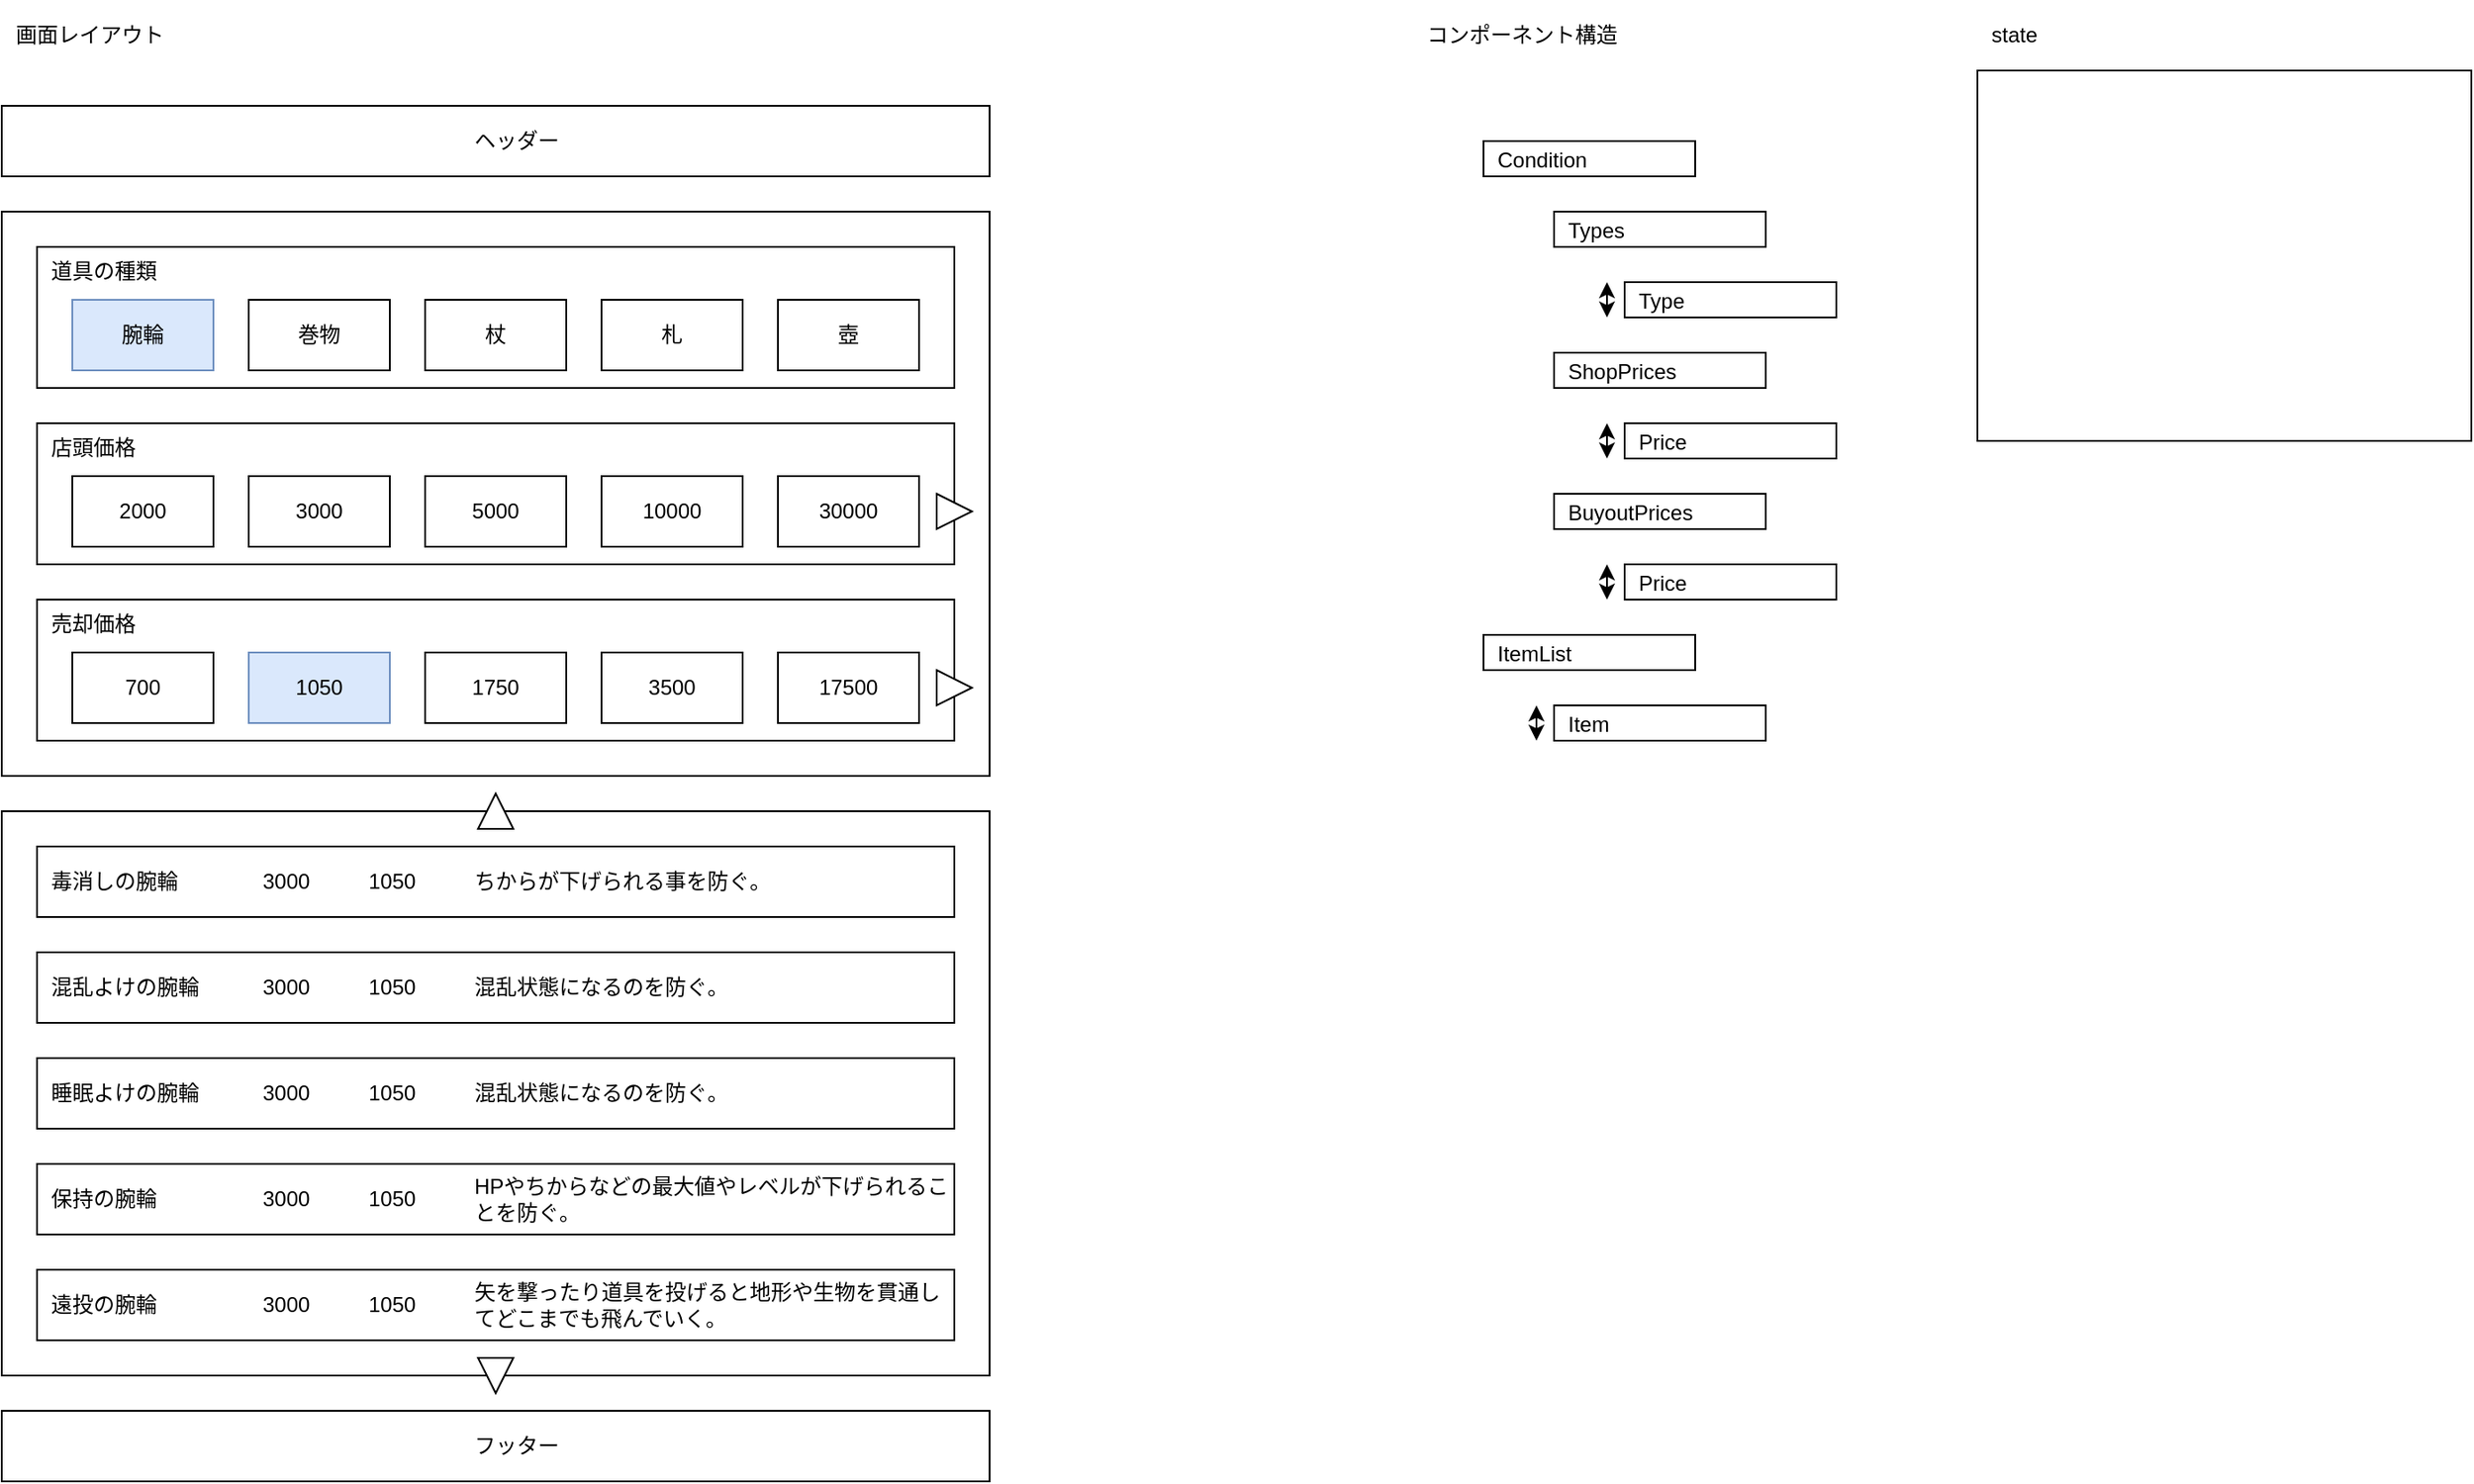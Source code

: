 <mxfile version="14.2.9" type="github">
  <diagram id="dl2aYuPGk-EZqMnLs6b7" name="Page-1">
    <mxGraphModel dx="1951" dy="1183" grid="1" gridSize="10" guides="1" tooltips="1" connect="1" arrows="1" fold="1" page="1" pageScale="1" pageWidth="827" pageHeight="1169" math="0" shadow="0">
      <root>
        <mxCell id="0" />
        <mxCell id="1" parent="0" />
        <mxCell id="dPc8ttHQCAC6IiojlJkP-58" value="" style="rounded=0;whiteSpace=wrap;html=1;align=left;verticalAlign=top;spacingLeft=6;" vertex="1" parent="1">
          <mxGeometry x="40" y="460" width="560" height="320" as="geometry" />
        </mxCell>
        <mxCell id="dPc8ttHQCAC6IiojlJkP-55" value="" style="rounded=0;whiteSpace=wrap;html=1;align=left;verticalAlign=top;spacingLeft=6;" vertex="1" parent="1">
          <mxGeometry x="40" y="120" width="560" height="320" as="geometry" />
        </mxCell>
        <mxCell id="dPc8ttHQCAC6IiojlJkP-14" value="店頭価格" style="rounded=0;whiteSpace=wrap;html=1;align=left;verticalAlign=top;spacingLeft=6;" vertex="1" parent="1">
          <mxGeometry x="60" y="240" width="520" height="80" as="geometry" />
        </mxCell>
        <mxCell id="dPc8ttHQCAC6IiojlJkP-7" value="道具の種類" style="rounded=0;whiteSpace=wrap;html=1;align=left;verticalAlign=top;spacingLeft=6;" vertex="1" parent="1">
          <mxGeometry x="60" y="140" width="520" height="80" as="geometry" />
        </mxCell>
        <mxCell id="dPc8ttHQCAC6IiojlJkP-1" value="腕輪" style="rounded=0;whiteSpace=wrap;html=1;fillColor=#dae8fc;strokeColor=#6c8ebf;" vertex="1" parent="1">
          <mxGeometry x="80" y="170" width="80" height="40" as="geometry" />
        </mxCell>
        <mxCell id="dPc8ttHQCAC6IiojlJkP-2" value="巻物" style="rounded=0;whiteSpace=wrap;html=1;" vertex="1" parent="1">
          <mxGeometry x="180" y="170" width="80" height="40" as="geometry" />
        </mxCell>
        <mxCell id="dPc8ttHQCAC6IiojlJkP-3" value="杖" style="rounded=0;whiteSpace=wrap;html=1;" vertex="1" parent="1">
          <mxGeometry x="280" y="170" width="80" height="40" as="geometry" />
        </mxCell>
        <mxCell id="dPc8ttHQCAC6IiojlJkP-4" value="壺" style="rounded=0;whiteSpace=wrap;html=1;" vertex="1" parent="1">
          <mxGeometry x="480" y="170" width="80" height="40" as="geometry" />
        </mxCell>
        <mxCell id="dPc8ttHQCAC6IiojlJkP-5" value="札" style="rounded=0;whiteSpace=wrap;html=1;" vertex="1" parent="1">
          <mxGeometry x="380" y="170" width="80" height="40" as="geometry" />
        </mxCell>
        <mxCell id="dPc8ttHQCAC6IiojlJkP-9" value="2000" style="rounded=0;whiteSpace=wrap;html=1;" vertex="1" parent="1">
          <mxGeometry x="80" y="270" width="80" height="40" as="geometry" />
        </mxCell>
        <mxCell id="dPc8ttHQCAC6IiojlJkP-10" value="3000" style="rounded=0;whiteSpace=wrap;html=1;" vertex="1" parent="1">
          <mxGeometry x="180" y="270" width="80" height="40" as="geometry" />
        </mxCell>
        <mxCell id="dPc8ttHQCAC6IiojlJkP-11" value="5000" style="rounded=0;whiteSpace=wrap;html=1;" vertex="1" parent="1">
          <mxGeometry x="280" y="270" width="80" height="40" as="geometry" />
        </mxCell>
        <mxCell id="dPc8ttHQCAC6IiojlJkP-12" value="30000" style="rounded=0;whiteSpace=wrap;html=1;" vertex="1" parent="1">
          <mxGeometry x="480" y="270" width="80" height="40" as="geometry" />
        </mxCell>
        <mxCell id="dPc8ttHQCAC6IiojlJkP-13" value="10000" style="rounded=0;whiteSpace=wrap;html=1;" vertex="1" parent="1">
          <mxGeometry x="380" y="270" width="80" height="40" as="geometry" />
        </mxCell>
        <mxCell id="dPc8ttHQCAC6IiojlJkP-15" value="売却価格" style="rounded=0;whiteSpace=wrap;html=1;align=left;verticalAlign=top;spacingLeft=6;" vertex="1" parent="1">
          <mxGeometry x="60" y="340" width="520" height="80" as="geometry" />
        </mxCell>
        <mxCell id="dPc8ttHQCAC6IiojlJkP-16" value="700" style="rounded=0;whiteSpace=wrap;html=1;" vertex="1" parent="1">
          <mxGeometry x="80" y="370" width="80" height="40" as="geometry" />
        </mxCell>
        <mxCell id="dPc8ttHQCAC6IiojlJkP-17" value="1050" style="rounded=0;whiteSpace=wrap;html=1;fillColor=#dae8fc;strokeColor=#6c8ebf;" vertex="1" parent="1">
          <mxGeometry x="180" y="370" width="80" height="40" as="geometry" />
        </mxCell>
        <mxCell id="dPc8ttHQCAC6IiojlJkP-18" value="1750" style="rounded=0;whiteSpace=wrap;html=1;" vertex="1" parent="1">
          <mxGeometry x="280" y="370" width="80" height="40" as="geometry" />
        </mxCell>
        <mxCell id="dPc8ttHQCAC6IiojlJkP-19" value="17500" style="rounded=0;whiteSpace=wrap;html=1;" vertex="1" parent="1">
          <mxGeometry x="480" y="370" width="80" height="40" as="geometry" />
        </mxCell>
        <mxCell id="dPc8ttHQCAC6IiojlJkP-20" value="3500" style="rounded=0;whiteSpace=wrap;html=1;" vertex="1" parent="1">
          <mxGeometry x="380" y="370" width="80" height="40" as="geometry" />
        </mxCell>
        <mxCell id="dPc8ttHQCAC6IiojlJkP-22" value="" style="triangle;whiteSpace=wrap;html=1;" vertex="1" parent="1">
          <mxGeometry x="570" y="280" width="20" height="20" as="geometry" />
        </mxCell>
        <mxCell id="dPc8ttHQCAC6IiojlJkP-29" value="" style="triangle;whiteSpace=wrap;html=1;" vertex="1" parent="1">
          <mxGeometry x="570" y="380" width="20" height="20" as="geometry" />
        </mxCell>
        <mxCell id="dPc8ttHQCAC6IiojlJkP-30" value="" style="rounded=0;whiteSpace=wrap;html=1;align=left;verticalAlign=top;spacingLeft=6;" vertex="1" parent="1">
          <mxGeometry x="60" y="480" width="520" height="40" as="geometry" />
        </mxCell>
        <mxCell id="dPc8ttHQCAC6IiojlJkP-31" value="毒消しの腕輪" style="rounded=0;whiteSpace=wrap;html=1;fillColor=none;strokeColor=none;align=left;spacingLeft=6;" vertex="1" parent="1">
          <mxGeometry x="60" y="480" width="120" height="40" as="geometry" />
        </mxCell>
        <mxCell id="dPc8ttHQCAC6IiojlJkP-32" value="ちからが下げられる事を防ぐ。" style="rounded=0;whiteSpace=wrap;html=1;fillColor=none;strokeColor=none;align=left;spacingLeft=6;" vertex="1" parent="1">
          <mxGeometry x="300" y="480" width="280" height="40" as="geometry" />
        </mxCell>
        <mxCell id="dPc8ttHQCAC6IiojlJkP-33" value="3000" style="rounded=0;whiteSpace=wrap;html=1;fillColor=none;strokeColor=none;align=left;spacingLeft=6;" vertex="1" parent="1">
          <mxGeometry x="180" y="480" width="50" height="40" as="geometry" />
        </mxCell>
        <mxCell id="dPc8ttHQCAC6IiojlJkP-34" value="1050" style="rounded=0;whiteSpace=wrap;html=1;fillColor=none;strokeColor=none;align=left;spacingLeft=6;" vertex="1" parent="1">
          <mxGeometry x="240" y="480" width="50" height="40" as="geometry" />
        </mxCell>
        <mxCell id="dPc8ttHQCAC6IiojlJkP-35" value="" style="rounded=0;whiteSpace=wrap;html=1;align=left;verticalAlign=top;spacingLeft=6;" vertex="1" parent="1">
          <mxGeometry x="60" y="540" width="520" height="40" as="geometry" />
        </mxCell>
        <mxCell id="dPc8ttHQCAC6IiojlJkP-36" value="混乱よけの腕輪" style="rounded=0;whiteSpace=wrap;html=1;fillColor=none;strokeColor=none;align=left;spacingLeft=6;" vertex="1" parent="1">
          <mxGeometry x="60" y="540" width="120" height="40" as="geometry" />
        </mxCell>
        <mxCell id="dPc8ttHQCAC6IiojlJkP-37" value="混乱状態になるのを防ぐ。" style="rounded=0;whiteSpace=wrap;html=1;fillColor=none;strokeColor=none;align=left;spacingLeft=6;" vertex="1" parent="1">
          <mxGeometry x="300" y="540" width="280" height="40" as="geometry" />
        </mxCell>
        <mxCell id="dPc8ttHQCAC6IiojlJkP-38" value="3000" style="rounded=0;whiteSpace=wrap;html=1;fillColor=none;strokeColor=none;align=left;spacingLeft=6;" vertex="1" parent="1">
          <mxGeometry x="180" y="540" width="50" height="40" as="geometry" />
        </mxCell>
        <mxCell id="dPc8ttHQCAC6IiojlJkP-39" value="1050" style="rounded=0;whiteSpace=wrap;html=1;fillColor=none;strokeColor=none;align=left;spacingLeft=6;" vertex="1" parent="1">
          <mxGeometry x="240" y="540" width="50" height="40" as="geometry" />
        </mxCell>
        <mxCell id="dPc8ttHQCAC6IiojlJkP-40" value="" style="rounded=0;whiteSpace=wrap;html=1;align=left;verticalAlign=top;spacingLeft=6;" vertex="1" parent="1">
          <mxGeometry x="60" y="600" width="520" height="40" as="geometry" />
        </mxCell>
        <mxCell id="dPc8ttHQCAC6IiojlJkP-41" value="睡眠よけの腕輪" style="rounded=0;whiteSpace=wrap;html=1;fillColor=none;strokeColor=none;align=left;spacingLeft=6;" vertex="1" parent="1">
          <mxGeometry x="60" y="600" width="120" height="40" as="geometry" />
        </mxCell>
        <mxCell id="dPc8ttHQCAC6IiojlJkP-42" value="混乱状態になるのを防ぐ。" style="rounded=0;whiteSpace=wrap;html=1;fillColor=none;strokeColor=none;align=left;spacingLeft=6;" vertex="1" parent="1">
          <mxGeometry x="300" y="600" width="280" height="40" as="geometry" />
        </mxCell>
        <mxCell id="dPc8ttHQCAC6IiojlJkP-43" value="3000" style="rounded=0;whiteSpace=wrap;html=1;fillColor=none;strokeColor=none;align=left;spacingLeft=6;" vertex="1" parent="1">
          <mxGeometry x="180" y="600" width="50" height="40" as="geometry" />
        </mxCell>
        <mxCell id="dPc8ttHQCAC6IiojlJkP-44" value="1050" style="rounded=0;whiteSpace=wrap;html=1;fillColor=none;strokeColor=none;align=left;spacingLeft=6;" vertex="1" parent="1">
          <mxGeometry x="240" y="600" width="50" height="40" as="geometry" />
        </mxCell>
        <mxCell id="dPc8ttHQCAC6IiojlJkP-45" value="" style="rounded=0;whiteSpace=wrap;html=1;align=left;verticalAlign=top;spacingLeft=6;" vertex="1" parent="1">
          <mxGeometry x="60" y="660" width="520" height="40" as="geometry" />
        </mxCell>
        <mxCell id="dPc8ttHQCAC6IiojlJkP-46" value="保持の腕輪" style="rounded=0;whiteSpace=wrap;html=1;fillColor=none;strokeColor=none;align=left;spacingLeft=6;" vertex="1" parent="1">
          <mxGeometry x="60" y="660" width="120" height="40" as="geometry" />
        </mxCell>
        <mxCell id="dPc8ttHQCAC6IiojlJkP-47" value="HPやちからなどの最大値やレベルが下げられることを防ぐ。" style="rounded=0;whiteSpace=wrap;html=1;fillColor=none;strokeColor=none;align=left;spacingLeft=6;" vertex="1" parent="1">
          <mxGeometry x="300" y="660" width="280" height="40" as="geometry" />
        </mxCell>
        <mxCell id="dPc8ttHQCAC6IiojlJkP-48" value="3000" style="rounded=0;whiteSpace=wrap;html=1;fillColor=none;strokeColor=none;align=left;spacingLeft=6;" vertex="1" parent="1">
          <mxGeometry x="180" y="660" width="50" height="40" as="geometry" />
        </mxCell>
        <mxCell id="dPc8ttHQCAC6IiojlJkP-49" value="1050" style="rounded=0;whiteSpace=wrap;html=1;fillColor=none;strokeColor=none;align=left;spacingLeft=6;" vertex="1" parent="1">
          <mxGeometry x="240" y="660" width="50" height="40" as="geometry" />
        </mxCell>
        <mxCell id="dPc8ttHQCAC6IiojlJkP-50" value="" style="rounded=0;whiteSpace=wrap;html=1;align=left;verticalAlign=top;spacingLeft=6;" vertex="1" parent="1">
          <mxGeometry x="60" y="720" width="520" height="40" as="geometry" />
        </mxCell>
        <mxCell id="dPc8ttHQCAC6IiojlJkP-51" value="遠投の腕輪" style="rounded=0;whiteSpace=wrap;html=1;fillColor=none;strokeColor=none;align=left;spacingLeft=6;" vertex="1" parent="1">
          <mxGeometry x="60" y="720" width="120" height="40" as="geometry" />
        </mxCell>
        <mxCell id="dPc8ttHQCAC6IiojlJkP-52" value="矢を撃ったり道具を投げると地形や生物を貫通してどこまでも飛んでいく。" style="rounded=0;whiteSpace=wrap;html=1;fillColor=none;strokeColor=none;align=left;spacingLeft=6;" vertex="1" parent="1">
          <mxGeometry x="300" y="720" width="280" height="40" as="geometry" />
        </mxCell>
        <mxCell id="dPc8ttHQCAC6IiojlJkP-53" value="3000" style="rounded=0;whiteSpace=wrap;html=1;fillColor=none;strokeColor=none;align=left;spacingLeft=6;" vertex="1" parent="1">
          <mxGeometry x="180" y="720" width="50" height="40" as="geometry" />
        </mxCell>
        <mxCell id="dPc8ttHQCAC6IiojlJkP-54" value="1050" style="rounded=0;whiteSpace=wrap;html=1;fillColor=none;strokeColor=none;align=left;spacingLeft=6;" vertex="1" parent="1">
          <mxGeometry x="240" y="720" width="50" height="40" as="geometry" />
        </mxCell>
        <mxCell id="dPc8ttHQCAC6IiojlJkP-56" value="" style="triangle;whiteSpace=wrap;html=1;rotation=-90;" vertex="1" parent="1">
          <mxGeometry x="310" y="450" width="20" height="20" as="geometry" />
        </mxCell>
        <mxCell id="dPc8ttHQCAC6IiojlJkP-57" value="" style="triangle;whiteSpace=wrap;html=1;rotation=90;" vertex="1" parent="1">
          <mxGeometry x="310" y="770" width="20" height="20" as="geometry" />
        </mxCell>
        <mxCell id="dPc8ttHQCAC6IiojlJkP-62" value="Types" style="rounded=0;whiteSpace=wrap;html=1;align=left;verticalAlign=top;spacingLeft=6;spacingTop=-3;" vertex="1" parent="1">
          <mxGeometry x="920" y="120" width="120" height="20" as="geometry" />
        </mxCell>
        <mxCell id="dPc8ttHQCAC6IiojlJkP-63" value="Type" style="rounded=0;whiteSpace=wrap;html=1;align=left;verticalAlign=top;spacingLeft=6;spacingTop=-3;" vertex="1" parent="1">
          <mxGeometry x="960" y="160" width="120" height="20" as="geometry" />
        </mxCell>
        <mxCell id="dPc8ttHQCAC6IiojlJkP-64" value="Condition" style="rounded=0;whiteSpace=wrap;html=1;align=left;verticalAlign=top;spacingLeft=6;spacingTop=-3;" vertex="1" parent="1">
          <mxGeometry x="880" y="80" width="120" height="20" as="geometry" />
        </mxCell>
        <mxCell id="dPc8ttHQCAC6IiojlJkP-65" value="ShopPrices" style="rounded=0;whiteSpace=wrap;html=1;align=left;verticalAlign=top;spacingLeft=6;spacingTop=-3;" vertex="1" parent="1">
          <mxGeometry x="920" y="200" width="120" height="20" as="geometry" />
        </mxCell>
        <mxCell id="dPc8ttHQCAC6IiojlJkP-66" value="Price" style="rounded=0;whiteSpace=wrap;html=1;align=left;verticalAlign=top;spacingLeft=6;spacingTop=-3;" vertex="1" parent="1">
          <mxGeometry x="960" y="240" width="120" height="20" as="geometry" />
        </mxCell>
        <mxCell id="dPc8ttHQCAC6IiojlJkP-67" value="BuyoutPrices" style="rounded=0;whiteSpace=wrap;html=1;align=left;verticalAlign=top;spacingLeft=6;spacingTop=-3;" vertex="1" parent="1">
          <mxGeometry x="920" y="280" width="120" height="20" as="geometry" />
        </mxCell>
        <mxCell id="dPc8ttHQCAC6IiojlJkP-68" value="Price" style="rounded=0;whiteSpace=wrap;html=1;align=left;verticalAlign=top;spacingLeft=6;spacingTop=-3;" vertex="1" parent="1">
          <mxGeometry x="960" y="320" width="120" height="20" as="geometry" />
        </mxCell>
        <mxCell id="dPc8ttHQCAC6IiojlJkP-69" value="ItemList" style="rounded=0;whiteSpace=wrap;html=1;align=left;verticalAlign=top;spacingLeft=6;spacingTop=-3;" vertex="1" parent="1">
          <mxGeometry x="880" y="360" width="120" height="20" as="geometry" />
        </mxCell>
        <mxCell id="dPc8ttHQCAC6IiojlJkP-70" value="Item" style="rounded=0;whiteSpace=wrap;html=1;align=left;verticalAlign=top;spacingLeft=6;spacingTop=-3;" vertex="1" parent="1">
          <mxGeometry x="920" y="400" width="120" height="20" as="geometry" />
        </mxCell>
        <mxCell id="dPc8ttHQCAC6IiojlJkP-74" value="" style="endArrow=classic;startArrow=classic;html=1;" edge="1" parent="1">
          <mxGeometry width="50" height="50" relative="1" as="geometry">
            <mxPoint x="950" y="180" as="sourcePoint" />
            <mxPoint x="950" y="160" as="targetPoint" />
          </mxGeometry>
        </mxCell>
        <mxCell id="dPc8ttHQCAC6IiojlJkP-76" value="" style="endArrow=classic;startArrow=classic;html=1;" edge="1" parent="1">
          <mxGeometry width="50" height="50" relative="1" as="geometry">
            <mxPoint x="950" y="260" as="sourcePoint" />
            <mxPoint x="950" y="240" as="targetPoint" />
          </mxGeometry>
        </mxCell>
        <mxCell id="dPc8ttHQCAC6IiojlJkP-77" value="" style="endArrow=classic;startArrow=classic;html=1;" edge="1" parent="1">
          <mxGeometry width="50" height="50" relative="1" as="geometry">
            <mxPoint x="950" y="340" as="sourcePoint" />
            <mxPoint x="950" y="320" as="targetPoint" />
          </mxGeometry>
        </mxCell>
        <mxCell id="dPc8ttHQCAC6IiojlJkP-79" value="" style="endArrow=classic;startArrow=classic;html=1;" edge="1" parent="1">
          <mxGeometry width="50" height="50" relative="1" as="geometry">
            <mxPoint x="910" y="420" as="sourcePoint" />
            <mxPoint x="910" y="400" as="targetPoint" />
          </mxGeometry>
        </mxCell>
        <mxCell id="dPc8ttHQCAC6IiojlJkP-80" value="" style="rounded=0;whiteSpace=wrap;html=1;align=left;verticalAlign=top;spacingLeft=6;" vertex="1" parent="1">
          <mxGeometry x="40" y="800" width="560" height="40" as="geometry" />
        </mxCell>
        <mxCell id="dPc8ttHQCAC6IiojlJkP-81" value="フッター" style="rounded=0;whiteSpace=wrap;html=1;fillColor=none;strokeColor=none;align=left;spacingLeft=6;" vertex="1" parent="1">
          <mxGeometry x="300" y="800" width="280" height="40" as="geometry" />
        </mxCell>
        <mxCell id="dPc8ttHQCAC6IiojlJkP-83" value="" style="rounded=0;whiteSpace=wrap;html=1;align=left;verticalAlign=top;spacingLeft=6;" vertex="1" parent="1">
          <mxGeometry x="40" y="60" width="560" height="40" as="geometry" />
        </mxCell>
        <mxCell id="dPc8ttHQCAC6IiojlJkP-84" value="ヘッダー" style="rounded=0;whiteSpace=wrap;html=1;fillColor=none;strokeColor=none;align=left;spacingLeft=6;" vertex="1" parent="1">
          <mxGeometry x="300" y="60" width="280" height="40" as="geometry" />
        </mxCell>
        <mxCell id="dPc8ttHQCAC6IiojlJkP-85" value="画面レイアウト" style="rounded=0;whiteSpace=wrap;html=1;fillColor=none;strokeColor=none;align=left;spacingLeft=6;" vertex="1" parent="1">
          <mxGeometry x="40" width="280" height="40" as="geometry" />
        </mxCell>
        <mxCell id="dPc8ttHQCAC6IiojlJkP-86" value="コンポーネント構造" style="rounded=0;whiteSpace=wrap;html=1;fillColor=none;strokeColor=none;align=left;spacingLeft=6;" vertex="1" parent="1">
          <mxGeometry x="840" width="280" height="40" as="geometry" />
        </mxCell>
        <mxCell id="dPc8ttHQCAC6IiojlJkP-87" value="state" style="rounded=0;whiteSpace=wrap;html=1;fillColor=none;strokeColor=none;align=left;spacingLeft=6;" vertex="1" parent="1">
          <mxGeometry x="1160" width="280" height="40" as="geometry" />
        </mxCell>
        <mxCell id="dPc8ttHQCAC6IiojlJkP-89" value="" style="rounded=0;whiteSpace=wrap;html=1;align=left;verticalAlign=top;spacingLeft=6;spacingTop=-3;" vertex="1" parent="1">
          <mxGeometry x="1160" y="40" width="280" height="210" as="geometry" />
        </mxCell>
      </root>
    </mxGraphModel>
  </diagram>
</mxfile>
